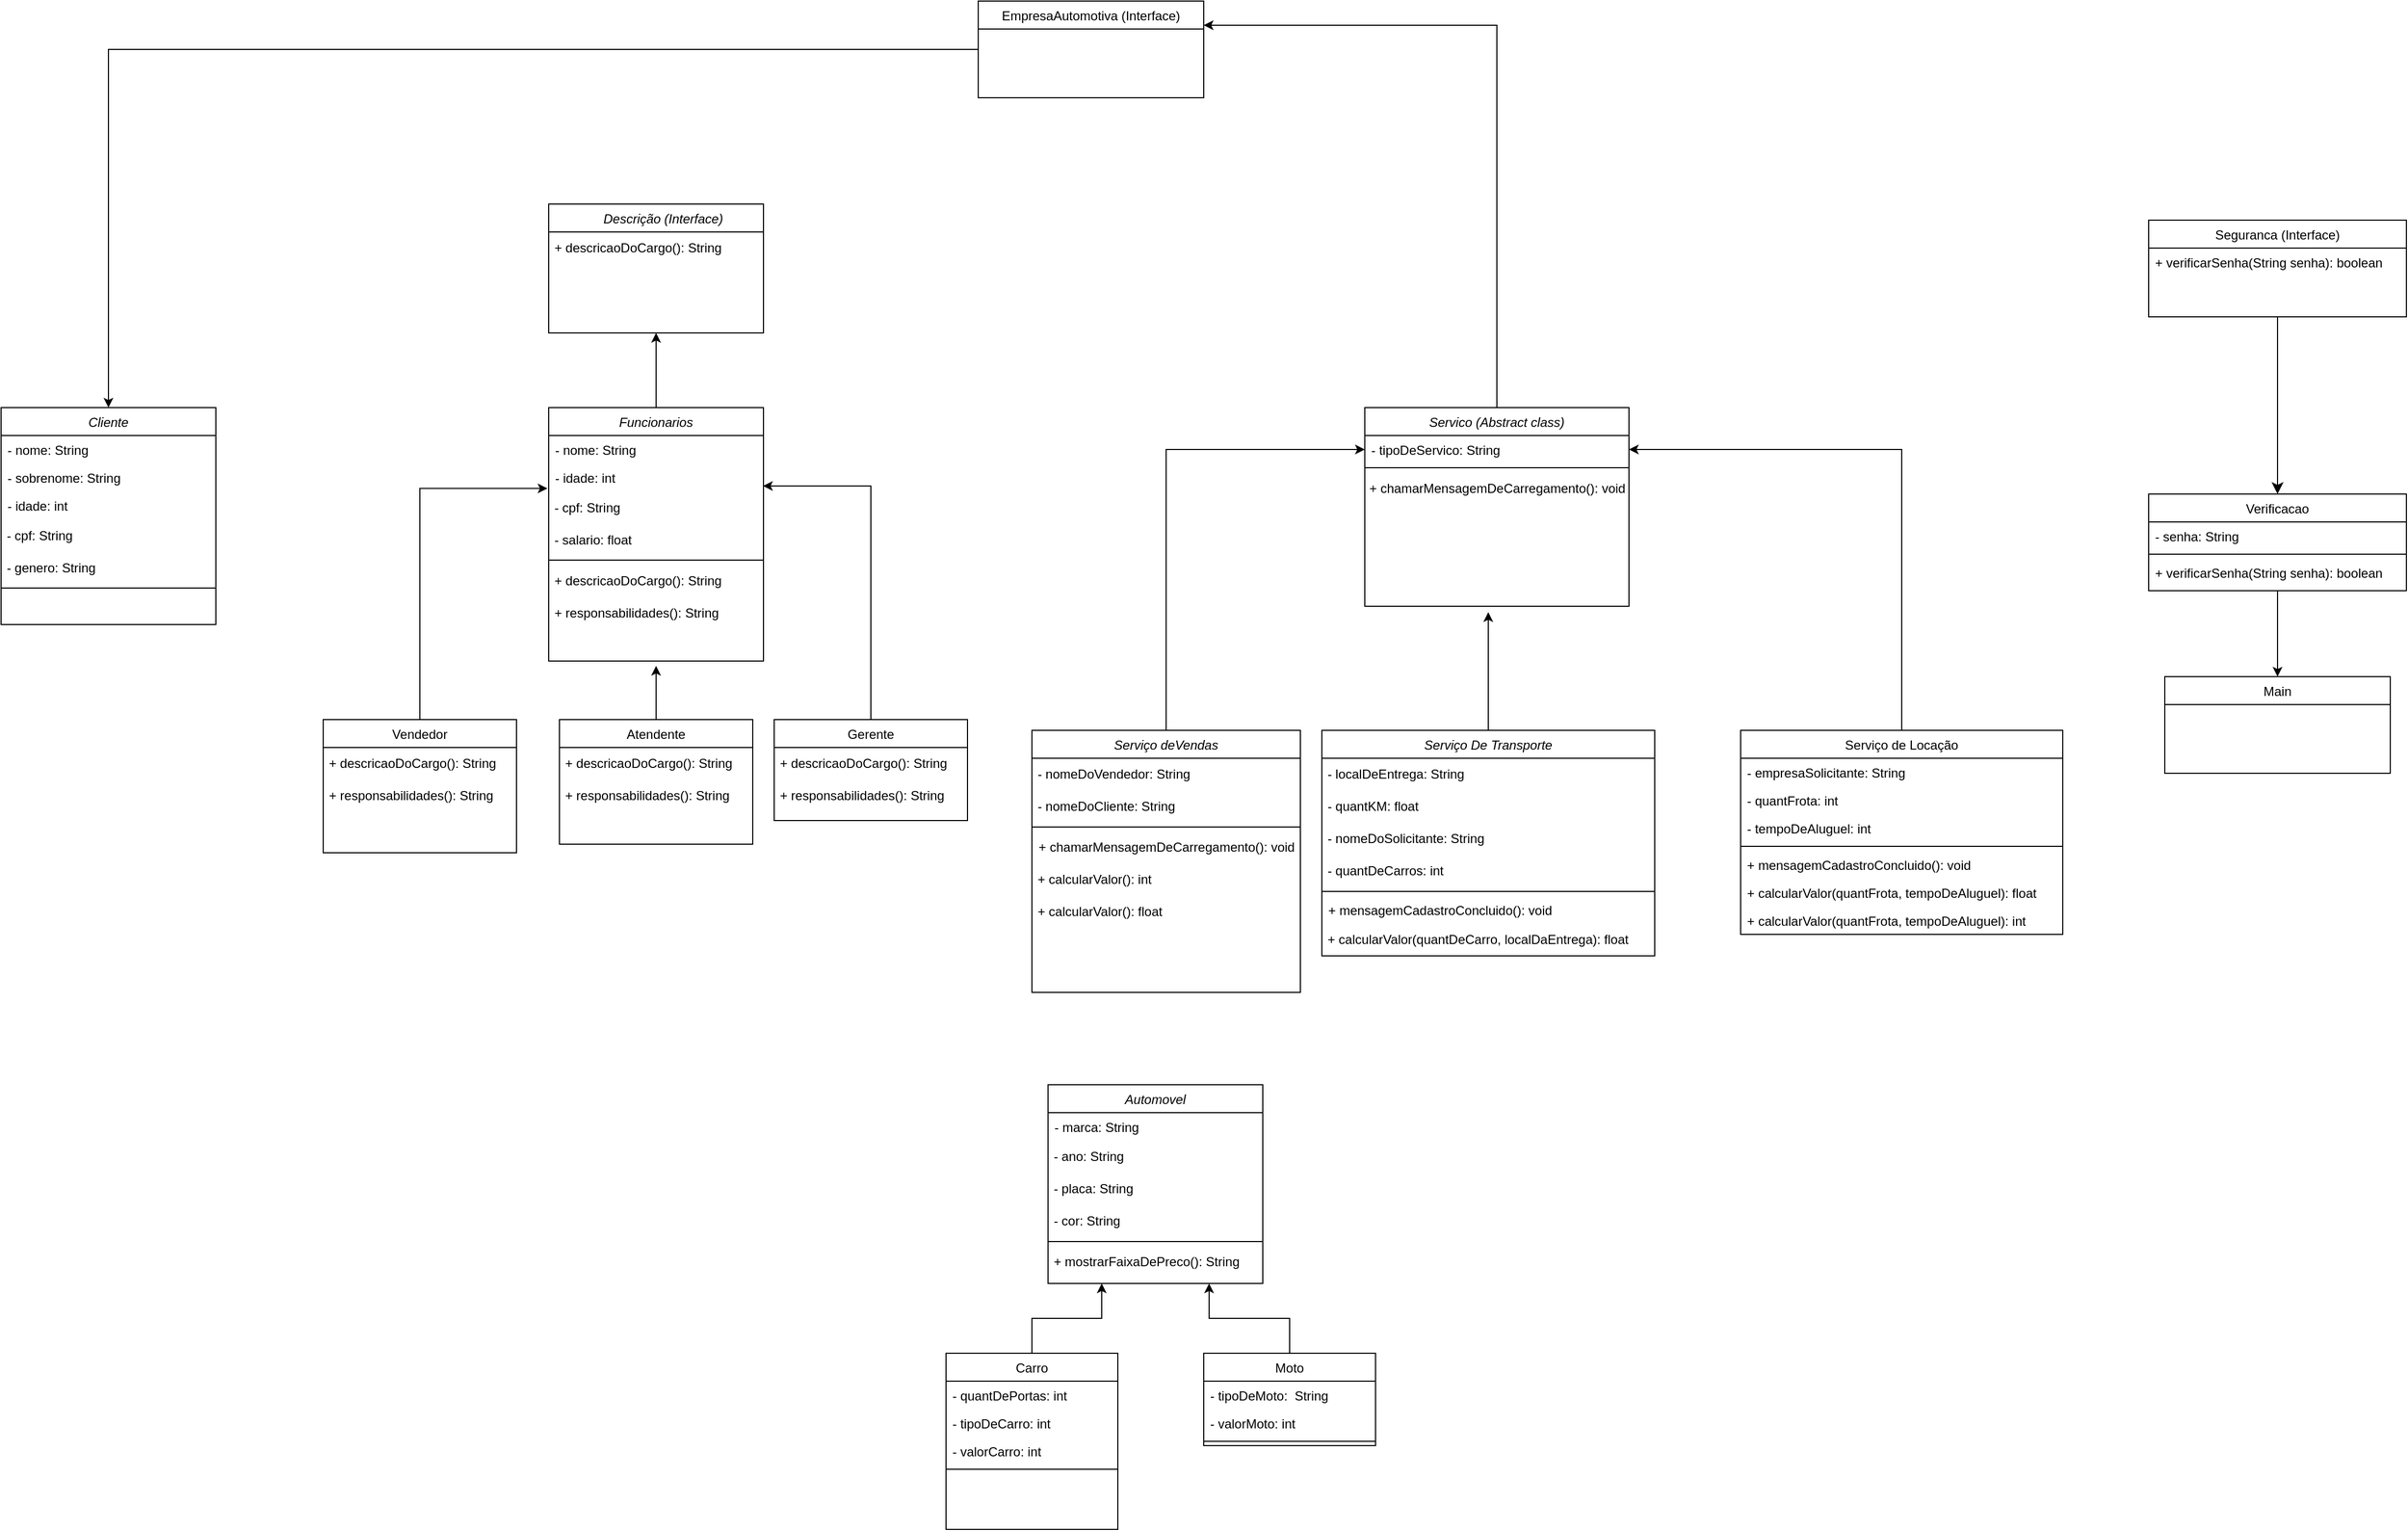 <mxfile version="24.4.13" type="device">
  <diagram id="C5RBs43oDa-KdzZeNtuy" name="Page-1">
    <mxGraphModel dx="2913" dy="1916" grid="1" gridSize="10" guides="1" tooltips="1" connect="1" arrows="1" fold="1" page="1" pageScale="1" pageWidth="827" pageHeight="1169" math="0" shadow="0">
      <root>
        <mxCell id="WIyWlLk6GJQsqaUBKTNV-0" />
        <mxCell id="WIyWlLk6GJQsqaUBKTNV-1" parent="WIyWlLk6GJQsqaUBKTNV-0" />
        <mxCell id="zkfFHV4jXpPFQw0GAbJ--0" value="Automovel" style="swimlane;fontStyle=2;align=center;verticalAlign=top;childLayout=stackLayout;horizontal=1;startSize=26;horizontalStack=0;resizeParent=1;resizeLast=0;collapsible=1;marginBottom=0;rounded=0;shadow=0;strokeWidth=1;" parent="WIyWlLk6GJQsqaUBKTNV-1" vertex="1">
          <mxGeometry x="-65" y="380" width="200" height="185" as="geometry">
            <mxRectangle x="230" y="140" width="160" height="26" as="alternateBounds" />
          </mxGeometry>
        </mxCell>
        <mxCell id="zkfFHV4jXpPFQw0GAbJ--5" value="- marca: String" style="text;align=left;verticalAlign=top;spacingLeft=4;spacingRight=4;overflow=hidden;rotatable=0;points=[[0,0.5],[1,0.5]];portConstraint=eastwest;" parent="zkfFHV4jXpPFQw0GAbJ--0" vertex="1">
          <mxGeometry y="26" width="200" height="26" as="geometry" />
        </mxCell>
        <mxCell id="eGGjw9JAoKdjV3K1DZqw-4" value="&amp;nbsp;- ano: String" style="text;html=1;align=left;verticalAlign=middle;resizable=0;points=[];autosize=1;strokeColor=none;fillColor=none;" parent="zkfFHV4jXpPFQw0GAbJ--0" vertex="1">
          <mxGeometry y="52" width="200" height="30" as="geometry" />
        </mxCell>
        <mxCell id="eGGjw9JAoKdjV3K1DZqw-12" value="&amp;nbsp;- placa: String" style="text;html=1;align=left;verticalAlign=middle;resizable=0;points=[];autosize=1;strokeColor=none;fillColor=none;" parent="zkfFHV4jXpPFQw0GAbJ--0" vertex="1">
          <mxGeometry y="82" width="200" height="30" as="geometry" />
        </mxCell>
        <mxCell id="eGGjw9JAoKdjV3K1DZqw-11" value="&amp;nbsp;- cor: String" style="text;html=1;align=left;verticalAlign=middle;resizable=0;points=[];autosize=1;strokeColor=none;fillColor=none;" parent="zkfFHV4jXpPFQw0GAbJ--0" vertex="1">
          <mxGeometry y="112" width="200" height="30" as="geometry" />
        </mxCell>
        <mxCell id="zkfFHV4jXpPFQw0GAbJ--4" value="" style="line;html=1;strokeWidth=1;align=left;verticalAlign=middle;spacingTop=-1;spacingLeft=3;spacingRight=3;rotatable=0;labelPosition=right;points=[];portConstraint=eastwest;" parent="zkfFHV4jXpPFQw0GAbJ--0" vertex="1">
          <mxGeometry y="142" width="200" height="8" as="geometry" />
        </mxCell>
        <mxCell id="17spCyVBRCg0dOd1fhbx-61" value="&amp;nbsp;+ mostrarFaixaDePreco(): String" style="text;html=1;align=left;verticalAlign=middle;resizable=0;points=[];autosize=1;strokeColor=none;fillColor=none;" parent="zkfFHV4jXpPFQw0GAbJ--0" vertex="1">
          <mxGeometry y="150" width="200" height="30" as="geometry" />
        </mxCell>
        <mxCell id="17spCyVBRCg0dOd1fhbx-55" style="edgeStyle=orthogonalEdgeStyle;rounded=0;orthogonalLoop=1;jettySize=auto;html=1;exitX=0.5;exitY=0;exitDx=0;exitDy=0;entryX=0.25;entryY=1;entryDx=0;entryDy=0;" parent="WIyWlLk6GJQsqaUBKTNV-1" source="zkfFHV4jXpPFQw0GAbJ--6" target="zkfFHV4jXpPFQw0GAbJ--0" edge="1">
          <mxGeometry relative="1" as="geometry" />
        </mxCell>
        <mxCell id="zkfFHV4jXpPFQw0GAbJ--6" value="Carro" style="swimlane;fontStyle=0;align=center;verticalAlign=top;childLayout=stackLayout;horizontal=1;startSize=26;horizontalStack=0;resizeParent=1;resizeLast=0;collapsible=1;marginBottom=0;rounded=0;shadow=0;strokeWidth=1;" parent="WIyWlLk6GJQsqaUBKTNV-1" vertex="1">
          <mxGeometry x="-160" y="630" width="160" height="164" as="geometry">
            <mxRectangle x="130" y="380" width="160" height="26" as="alternateBounds" />
          </mxGeometry>
        </mxCell>
        <mxCell id="zkfFHV4jXpPFQw0GAbJ--7" value="- quantDePortas: int" style="text;align=left;verticalAlign=top;spacingLeft=4;spacingRight=4;overflow=hidden;rotatable=0;points=[[0,0.5],[1,0.5]];portConstraint=eastwest;" parent="zkfFHV4jXpPFQw0GAbJ--6" vertex="1">
          <mxGeometry y="26" width="160" height="26" as="geometry" />
        </mxCell>
        <mxCell id="17spCyVBRCg0dOd1fhbx-62" value="- tipoDeCarro: int" style="text;align=left;verticalAlign=top;spacingLeft=4;spacingRight=4;overflow=hidden;rotatable=0;points=[[0,0.5],[1,0.5]];portConstraint=eastwest;" parent="zkfFHV4jXpPFQw0GAbJ--6" vertex="1">
          <mxGeometry y="52" width="160" height="26" as="geometry" />
        </mxCell>
        <mxCell id="kOxBzZxpTaRJaR31zB6u-0" value="- valorCarro: int" style="text;align=left;verticalAlign=top;spacingLeft=4;spacingRight=4;overflow=hidden;rotatable=0;points=[[0,0.5],[1,0.5]];portConstraint=eastwest;" vertex="1" parent="zkfFHV4jXpPFQw0GAbJ--6">
          <mxGeometry y="78" width="160" height="26" as="geometry" />
        </mxCell>
        <mxCell id="zkfFHV4jXpPFQw0GAbJ--9" value="" style="line;html=1;strokeWidth=1;align=left;verticalAlign=middle;spacingTop=-1;spacingLeft=3;spacingRight=3;rotatable=0;labelPosition=right;points=[];portConstraint=eastwest;" parent="zkfFHV4jXpPFQw0GAbJ--6" vertex="1">
          <mxGeometry y="104" width="160" height="8" as="geometry" />
        </mxCell>
        <mxCell id="17spCyVBRCg0dOd1fhbx-56" style="edgeStyle=orthogonalEdgeStyle;rounded=0;orthogonalLoop=1;jettySize=auto;html=1;exitX=0.5;exitY=0;exitDx=0;exitDy=0;entryX=0.75;entryY=1;entryDx=0;entryDy=0;" parent="WIyWlLk6GJQsqaUBKTNV-1" source="zkfFHV4jXpPFQw0GAbJ--13" target="zkfFHV4jXpPFQw0GAbJ--0" edge="1">
          <mxGeometry relative="1" as="geometry" />
        </mxCell>
        <mxCell id="zkfFHV4jXpPFQw0GAbJ--13" value="Moto" style="swimlane;fontStyle=0;align=center;verticalAlign=top;childLayout=stackLayout;horizontal=1;startSize=26;horizontalStack=0;resizeParent=1;resizeLast=0;collapsible=1;marginBottom=0;rounded=0;shadow=0;strokeWidth=1;" parent="WIyWlLk6GJQsqaUBKTNV-1" vertex="1">
          <mxGeometry x="80" y="630" width="160" height="86" as="geometry">
            <mxRectangle x="340" y="380" width="170" height="26" as="alternateBounds" />
          </mxGeometry>
        </mxCell>
        <mxCell id="17spCyVBRCg0dOd1fhbx-63" value="- tipoDeMoto:  String" style="text;align=left;verticalAlign=top;spacingLeft=4;spacingRight=4;overflow=hidden;rotatable=0;points=[[0,0.5],[1,0.5]];portConstraint=eastwest;" parent="zkfFHV4jXpPFQw0GAbJ--13" vertex="1">
          <mxGeometry y="26" width="160" height="26" as="geometry" />
        </mxCell>
        <mxCell id="kOxBzZxpTaRJaR31zB6u-1" value="- valorMoto: int" style="text;align=left;verticalAlign=top;spacingLeft=4;spacingRight=4;overflow=hidden;rotatable=0;points=[[0,0.5],[1,0.5]];portConstraint=eastwest;" vertex="1" parent="zkfFHV4jXpPFQw0GAbJ--13">
          <mxGeometry y="52" width="160" height="26" as="geometry" />
        </mxCell>
        <mxCell id="zkfFHV4jXpPFQw0GAbJ--15" value="" style="line;html=1;strokeWidth=1;align=left;verticalAlign=middle;spacingTop=-1;spacingLeft=3;spacingRight=3;rotatable=0;labelPosition=right;points=[];portConstraint=eastwest;" parent="zkfFHV4jXpPFQw0GAbJ--13" vertex="1">
          <mxGeometry y="78" width="160" height="8" as="geometry" />
        </mxCell>
        <mxCell id="17spCyVBRCg0dOd1fhbx-77" style="edgeStyle=orthogonalEdgeStyle;rounded=0;orthogonalLoop=1;jettySize=auto;html=1;exitX=0;exitY=0.5;exitDx=0;exitDy=0;fontFamily=Helvetica;fontSize=12;fontColor=default;autosize=1;resizable=0;" parent="WIyWlLk6GJQsqaUBKTNV-1" source="zkfFHV4jXpPFQw0GAbJ--17" target="17spCyVBRCg0dOd1fhbx-14" edge="1">
          <mxGeometry relative="1" as="geometry">
            <mxPoint x="-920" y="-584" as="targetPoint" />
          </mxGeometry>
        </mxCell>
        <mxCell id="zkfFHV4jXpPFQw0GAbJ--17" value="EmpresaAutomotiva (Interface)" style="swimlane;fontStyle=0;align=center;verticalAlign=top;childLayout=stackLayout;horizontal=1;startSize=26;horizontalStack=0;resizeParent=1;resizeLast=0;collapsible=1;marginBottom=0;rounded=0;shadow=0;strokeWidth=1;" parent="WIyWlLk6GJQsqaUBKTNV-1" vertex="1">
          <mxGeometry x="-130" y="-629" width="210" height="90" as="geometry">
            <mxRectangle x="550" y="140" width="160" height="26" as="alternateBounds" />
          </mxGeometry>
        </mxCell>
        <mxCell id="17spCyVBRCg0dOd1fhbx-44" style="edgeStyle=orthogonalEdgeStyle;rounded=0;orthogonalLoop=1;jettySize=auto;html=1;exitX=0.5;exitY=0;exitDx=0;exitDy=0;" parent="WIyWlLk6GJQsqaUBKTNV-1" source="eGGjw9JAoKdjV3K1DZqw-5" edge="1">
          <mxGeometry relative="1" as="geometry">
            <mxPoint x="345" y="-60" as="targetPoint" />
          </mxGeometry>
        </mxCell>
        <mxCell id="eGGjw9JAoKdjV3K1DZqw-5" value="Serviço De Transporte" style="swimlane;fontStyle=2;align=center;verticalAlign=top;childLayout=stackLayout;horizontal=1;startSize=26;horizontalStack=0;resizeParent=1;resizeLast=0;collapsible=1;marginBottom=0;rounded=0;shadow=0;strokeWidth=1;" parent="WIyWlLk6GJQsqaUBKTNV-1" vertex="1">
          <mxGeometry x="190" y="50" width="310" height="210" as="geometry">
            <mxRectangle x="230" y="140" width="160" height="26" as="alternateBounds" />
          </mxGeometry>
        </mxCell>
        <mxCell id="17spCyVBRCg0dOd1fhbx-37" value="&amp;nbsp;- localDeEntrega: String" style="text;html=1;align=left;verticalAlign=middle;resizable=0;points=[];autosize=1;strokeColor=none;fillColor=none;" parent="eGGjw9JAoKdjV3K1DZqw-5" vertex="1">
          <mxGeometry y="26" width="310" height="30" as="geometry" />
        </mxCell>
        <mxCell id="FuynPXKVazlV120A-7e0-8" value="&amp;nbsp;- quantKM: float" style="text;html=1;align=left;verticalAlign=middle;resizable=0;points=[];autosize=1;strokeColor=none;fillColor=none;" parent="eGGjw9JAoKdjV3K1DZqw-5" vertex="1">
          <mxGeometry y="56" width="310" height="30" as="geometry" />
        </mxCell>
        <mxCell id="17spCyVBRCg0dOd1fhbx-38" value="&amp;nbsp;- nomeDoSolicitante: String" style="text;html=1;align=left;verticalAlign=middle;resizable=0;points=[];autosize=1;strokeColor=none;fillColor=none;" parent="eGGjw9JAoKdjV3K1DZqw-5" vertex="1">
          <mxGeometry y="86" width="310" height="30" as="geometry" />
        </mxCell>
        <mxCell id="17spCyVBRCg0dOd1fhbx-43" value="&amp;nbsp;- quantDeCarros: int" style="text;html=1;align=left;verticalAlign=middle;resizable=0;points=[];autosize=1;strokeColor=none;fillColor=none;" parent="eGGjw9JAoKdjV3K1DZqw-5" vertex="1">
          <mxGeometry y="116" width="310" height="30" as="geometry" />
        </mxCell>
        <mxCell id="eGGjw9JAoKdjV3K1DZqw-6" value="" style="line;html=1;strokeWidth=1;align=left;verticalAlign=middle;spacingTop=-1;spacingLeft=3;spacingRight=3;rotatable=0;labelPosition=right;points=[];portConstraint=eastwest;" parent="eGGjw9JAoKdjV3K1DZqw-5" vertex="1">
          <mxGeometry y="146" width="310" height="8" as="geometry" />
        </mxCell>
        <mxCell id="eGGjw9JAoKdjV3K1DZqw-7" value="+ mensagemCadastroConcluido(): void" style="text;align=left;verticalAlign=top;spacingLeft=4;spacingRight=4;overflow=hidden;rotatable=0;points=[[0,0.5],[1,0.5]];portConstraint=eastwest;" parent="eGGjw9JAoKdjV3K1DZqw-5" vertex="1">
          <mxGeometry y="154" width="310" height="26" as="geometry" />
        </mxCell>
        <mxCell id="17spCyVBRCg0dOd1fhbx-50" value="&amp;nbsp;+ calcularValor(quantDeCarro, localDaEntrega): float" style="text;html=1;align=left;verticalAlign=middle;resizable=0;points=[];autosize=1;strokeColor=none;fillColor=none;" parent="eGGjw9JAoKdjV3K1DZqw-5" vertex="1">
          <mxGeometry y="180" width="310" height="30" as="geometry" />
        </mxCell>
        <mxCell id="17spCyVBRCg0dOd1fhbx-48" style="edgeStyle=orthogonalEdgeStyle;rounded=0;orthogonalLoop=1;jettySize=auto;html=1;exitX=0.5;exitY=0;exitDx=0;exitDy=0;entryX=1;entryY=0.25;entryDx=0;entryDy=0;" parent="WIyWlLk6GJQsqaUBKTNV-1" source="eGGjw9JAoKdjV3K1DZqw-16" target="zkfFHV4jXpPFQw0GAbJ--17" edge="1">
          <mxGeometry relative="1" as="geometry" />
        </mxCell>
        <mxCell id="eGGjw9JAoKdjV3K1DZqw-16" value="Servico (Abstract class)" style="swimlane;fontStyle=2;align=center;verticalAlign=top;childLayout=stackLayout;horizontal=1;startSize=26;horizontalStack=0;resizeParent=1;resizeLast=0;collapsible=1;marginBottom=0;rounded=0;shadow=0;strokeWidth=1;" parent="WIyWlLk6GJQsqaUBKTNV-1" vertex="1">
          <mxGeometry x="230" y="-250.5" width="246" height="185" as="geometry">
            <mxRectangle x="230" y="140" width="160" height="26" as="alternateBounds" />
          </mxGeometry>
        </mxCell>
        <mxCell id="eGGjw9JAoKdjV3K1DZqw-17" value="- tipoDeServico: String" style="text;align=left;verticalAlign=top;spacingLeft=4;spacingRight=4;overflow=hidden;rotatable=0;points=[[0,0.5],[1,0.5]];portConstraint=eastwest;" parent="eGGjw9JAoKdjV3K1DZqw-16" vertex="1">
          <mxGeometry y="26" width="246" height="26" as="geometry" />
        </mxCell>
        <mxCell id="eGGjw9JAoKdjV3K1DZqw-21" value="" style="line;html=1;strokeWidth=1;align=left;verticalAlign=middle;spacingTop=-1;spacingLeft=3;spacingRight=3;rotatable=0;labelPosition=right;points=[];portConstraint=eastwest;" parent="eGGjw9JAoKdjV3K1DZqw-16" vertex="1">
          <mxGeometry y="52" width="246" height="8" as="geometry" />
        </mxCell>
        <mxCell id="17spCyVBRCg0dOd1fhbx-4" value="+ chamarMensagemDeCarregamento(): void" style="text;html=1;align=center;verticalAlign=middle;resizable=0;points=[];autosize=1;strokeColor=none;fillColor=none;" parent="eGGjw9JAoKdjV3K1DZqw-16" vertex="1">
          <mxGeometry y="60" width="246" height="30" as="geometry" />
        </mxCell>
        <mxCell id="17spCyVBRCg0dOd1fhbx-47" style="edgeStyle=orthogonalEdgeStyle;rounded=0;orthogonalLoop=1;jettySize=auto;html=1;exitX=0.5;exitY=0;exitDx=0;exitDy=0;entryX=1;entryY=0.5;entryDx=0;entryDy=0;" parent="WIyWlLk6GJQsqaUBKTNV-1" source="eGGjw9JAoKdjV3K1DZqw-23" target="eGGjw9JAoKdjV3K1DZqw-17" edge="1">
          <mxGeometry relative="1" as="geometry" />
        </mxCell>
        <mxCell id="eGGjw9JAoKdjV3K1DZqw-23" value="Serviço de Locação" style="swimlane;fontStyle=0;align=center;verticalAlign=top;childLayout=stackLayout;horizontal=1;startSize=26;horizontalStack=0;resizeParent=1;resizeLast=0;collapsible=1;marginBottom=0;rounded=0;shadow=0;strokeWidth=1;" parent="WIyWlLk6GJQsqaUBKTNV-1" vertex="1">
          <mxGeometry x="580" y="50" width="300" height="190" as="geometry">
            <mxRectangle x="550" y="140" width="160" height="26" as="alternateBounds" />
          </mxGeometry>
        </mxCell>
        <mxCell id="eGGjw9JAoKdjV3K1DZqw-24" value="- empresaSolicitante: String" style="text;align=left;verticalAlign=top;spacingLeft=4;spacingRight=4;overflow=hidden;rotatable=0;points=[[0,0.5],[1,0.5]];portConstraint=eastwest;" parent="eGGjw9JAoKdjV3K1DZqw-23" vertex="1">
          <mxGeometry y="26" width="300" height="26" as="geometry" />
        </mxCell>
        <mxCell id="17spCyVBRCg0dOd1fhbx-39" value="- quantFrota: int" style="text;align=left;verticalAlign=top;spacingLeft=4;spacingRight=4;overflow=hidden;rotatable=0;points=[[0,0.5],[1,0.5]];portConstraint=eastwest;" parent="eGGjw9JAoKdjV3K1DZqw-23" vertex="1">
          <mxGeometry y="52" width="300" height="26" as="geometry" />
        </mxCell>
        <mxCell id="17spCyVBRCg0dOd1fhbx-40" value="- tempoDeAluguel: int" style="text;align=left;verticalAlign=top;spacingLeft=4;spacingRight=4;overflow=hidden;rotatable=0;points=[[0,0.5],[1,0.5]];portConstraint=eastwest;" parent="eGGjw9JAoKdjV3K1DZqw-23" vertex="1">
          <mxGeometry y="78" width="300" height="26" as="geometry" />
        </mxCell>
        <mxCell id="17spCyVBRCg0dOd1fhbx-42" value="" style="line;html=1;strokeWidth=1;align=left;verticalAlign=middle;spacingTop=-1;spacingLeft=3;spacingRight=3;rotatable=0;labelPosition=right;points=[];portConstraint=eastwest;" parent="eGGjw9JAoKdjV3K1DZqw-23" vertex="1">
          <mxGeometry y="104" width="300" height="8" as="geometry" />
        </mxCell>
        <mxCell id="17spCyVBRCg0dOd1fhbx-41" value="+ mensagemCadastroConcluido(): void" style="text;align=left;verticalAlign=top;spacingLeft=4;spacingRight=4;overflow=hidden;rotatable=0;points=[[0,0.5],[1,0.5]];portConstraint=eastwest;" parent="eGGjw9JAoKdjV3K1DZqw-23" vertex="1">
          <mxGeometry y="112" width="300" height="26" as="geometry" />
        </mxCell>
        <mxCell id="17spCyVBRCg0dOd1fhbx-51" value="+ calcularValor(quantFrota, tempoDeAluguel): float" style="text;align=left;verticalAlign=top;spacingLeft=4;spacingRight=4;overflow=hidden;rotatable=0;points=[[0,0.5],[1,0.5]];portConstraint=eastwest;" parent="eGGjw9JAoKdjV3K1DZqw-23" vertex="1">
          <mxGeometry y="138" width="300" height="26" as="geometry" />
        </mxCell>
        <mxCell id="FuynPXKVazlV120A-7e0-7" value="+ calcularValor(quantFrota, tempoDeAluguel): int" style="text;align=left;verticalAlign=top;spacingLeft=4;spacingRight=4;overflow=hidden;rotatable=0;points=[[0,0.5],[1,0.5]];portConstraint=eastwest;" parent="eGGjw9JAoKdjV3K1DZqw-23" vertex="1">
          <mxGeometry y="164" width="300" height="26" as="geometry" />
        </mxCell>
        <mxCell id="17spCyVBRCg0dOd1fhbx-64" style="edgeStyle=orthogonalEdgeStyle;rounded=0;orthogonalLoop=1;jettySize=auto;html=1;exitX=0.5;exitY=0;exitDx=0;exitDy=0;entryX=0.5;entryY=1;entryDx=0;entryDy=0;" parent="WIyWlLk6GJQsqaUBKTNV-1" source="17spCyVBRCg0dOd1fhbx-0" target="17spCyVBRCg0dOd1fhbx-29" edge="1">
          <mxGeometry relative="1" as="geometry" />
        </mxCell>
        <mxCell id="17spCyVBRCg0dOd1fhbx-0" value="Funcionarios" style="swimlane;fontStyle=2;align=center;verticalAlign=top;childLayout=stackLayout;horizontal=1;startSize=26;horizontalStack=0;resizeParent=1;resizeLast=0;collapsible=1;marginBottom=0;rounded=0;shadow=0;strokeWidth=1;" parent="WIyWlLk6GJQsqaUBKTNV-1" vertex="1">
          <mxGeometry x="-530" y="-250.5" width="200" height="236" as="geometry">
            <mxRectangle x="230" y="140" width="160" height="26" as="alternateBounds" />
          </mxGeometry>
        </mxCell>
        <mxCell id="17spCyVBRCg0dOd1fhbx-2" value="- nome: String" style="text;align=left;verticalAlign=top;spacingLeft=4;spacingRight=4;overflow=hidden;rotatable=0;points=[[0,0.5],[1,0.5]];portConstraint=eastwest;" parent="17spCyVBRCg0dOd1fhbx-0" vertex="1">
          <mxGeometry y="26" width="200" height="26" as="geometry" />
        </mxCell>
        <mxCell id="17spCyVBRCg0dOd1fhbx-66" value="- idade: int" style="text;align=left;verticalAlign=top;spacingLeft=4;spacingRight=4;overflow=hidden;rotatable=0;points=[[0,0.5],[1,0.5]];portConstraint=eastwest;" parent="17spCyVBRCg0dOd1fhbx-0" vertex="1">
          <mxGeometry y="52" width="200" height="26" as="geometry" />
        </mxCell>
        <mxCell id="17spCyVBRCg0dOd1fhbx-3" value="&amp;nbsp;- cpf: String" style="text;html=1;align=left;verticalAlign=middle;resizable=0;points=[];autosize=1;strokeColor=none;fillColor=none;" parent="17spCyVBRCg0dOd1fhbx-0" vertex="1">
          <mxGeometry y="78" width="200" height="30" as="geometry" />
        </mxCell>
        <mxCell id="17spCyVBRCg0dOd1fhbx-25" value="&amp;nbsp;- salario: float" style="text;html=1;align=left;verticalAlign=middle;resizable=0;points=[];autosize=1;strokeColor=none;fillColor=none;" parent="17spCyVBRCg0dOd1fhbx-0" vertex="1">
          <mxGeometry y="108" width="200" height="30" as="geometry" />
        </mxCell>
        <mxCell id="17spCyVBRCg0dOd1fhbx-26" value="" style="line;html=1;strokeWidth=1;align=left;verticalAlign=middle;spacingTop=-1;spacingLeft=3;spacingRight=3;rotatable=0;labelPosition=right;points=[];portConstraint=eastwest;" parent="17spCyVBRCg0dOd1fhbx-0" vertex="1">
          <mxGeometry y="138" width="200" height="8" as="geometry" />
        </mxCell>
        <mxCell id="17spCyVBRCg0dOd1fhbx-65" value="&amp;nbsp;+ descricaoDoCargo(): String" style="text;html=1;align=left;verticalAlign=middle;resizable=0;points=[];autosize=1;strokeColor=none;fillColor=none;" parent="17spCyVBRCg0dOd1fhbx-0" vertex="1">
          <mxGeometry y="146" width="200" height="30" as="geometry" />
        </mxCell>
        <mxCell id="17spCyVBRCg0dOd1fhbx-73" value="&amp;nbsp;+ responsabilidades(): String" style="text;html=1;align=left;verticalAlign=middle;resizable=0;points=[];autosize=1;strokeColor=none;fillColor=none;" parent="17spCyVBRCg0dOd1fhbx-0" vertex="1">
          <mxGeometry y="176" width="200" height="30" as="geometry" />
        </mxCell>
        <mxCell id="17spCyVBRCg0dOd1fhbx-46" style="edgeStyle=orthogonalEdgeStyle;rounded=0;orthogonalLoop=1;jettySize=auto;html=1;entryX=0;entryY=0.5;entryDx=0;entryDy=0;" parent="WIyWlLk6GJQsqaUBKTNV-1" source="17spCyVBRCg0dOd1fhbx-6" target="eGGjw9JAoKdjV3K1DZqw-17" edge="1">
          <mxGeometry relative="1" as="geometry">
            <mxPoint x="20" y="-130" as="targetPoint" />
          </mxGeometry>
        </mxCell>
        <mxCell id="17spCyVBRCg0dOd1fhbx-6" value="Serviço deVendas" style="swimlane;fontStyle=2;align=center;verticalAlign=top;childLayout=stackLayout;horizontal=1;startSize=26;horizontalStack=0;resizeParent=1;resizeLast=0;collapsible=1;marginBottom=0;rounded=0;shadow=0;strokeWidth=1;" parent="WIyWlLk6GJQsqaUBKTNV-1" vertex="1">
          <mxGeometry x="-80" y="50" width="250" height="244" as="geometry">
            <mxRectangle x="230" y="140" width="160" height="26" as="alternateBounds" />
          </mxGeometry>
        </mxCell>
        <mxCell id="17spCyVBRCg0dOd1fhbx-52" value="&amp;nbsp;- nomeDoVendedor: String" style="text;html=1;align=left;verticalAlign=middle;resizable=0;points=[];autosize=1;strokeColor=none;fillColor=none;" parent="17spCyVBRCg0dOd1fhbx-6" vertex="1">
          <mxGeometry y="26" width="250" height="30" as="geometry" />
        </mxCell>
        <mxCell id="17spCyVBRCg0dOd1fhbx-53" value="&amp;nbsp;- nomeDoCliente: String" style="text;html=1;align=left;verticalAlign=middle;resizable=0;points=[];autosize=1;strokeColor=none;fillColor=none;" parent="17spCyVBRCg0dOd1fhbx-6" vertex="1">
          <mxGeometry y="56" width="250" height="30" as="geometry" />
        </mxCell>
        <mxCell id="17spCyVBRCg0dOd1fhbx-7" value="" style="line;html=1;strokeWidth=1;align=left;verticalAlign=middle;spacingTop=-1;spacingLeft=3;spacingRight=3;rotatable=0;labelPosition=right;points=[];portConstraint=eastwest;" parent="17spCyVBRCg0dOd1fhbx-6" vertex="1">
          <mxGeometry y="86" width="250" height="8" as="geometry" />
        </mxCell>
        <mxCell id="FuynPXKVazlV120A-7e0-9" value="+ chamarMensagemDeCarregamento(): void" style="text;html=1;align=center;verticalAlign=middle;resizable=0;points=[];autosize=1;strokeColor=none;fillColor=none;" parent="17spCyVBRCg0dOd1fhbx-6" vertex="1">
          <mxGeometry y="94" width="250" height="30" as="geometry" />
        </mxCell>
        <mxCell id="17spCyVBRCg0dOd1fhbx-83" value="&amp;nbsp;+ calcularValor(): int" style="text;html=1;align=left;verticalAlign=middle;resizable=0;points=[];autosize=1;strokeColor=none;fillColor=none;" parent="17spCyVBRCg0dOd1fhbx-6" vertex="1">
          <mxGeometry y="124" width="250" height="30" as="geometry" />
        </mxCell>
        <mxCell id="FuynPXKVazlV120A-7e0-6" value="&amp;nbsp;+ calcularValor(): float" style="text;html=1;align=left;verticalAlign=middle;resizable=0;points=[];autosize=1;strokeColor=none;fillColor=none;" parent="17spCyVBRCg0dOd1fhbx-6" vertex="1">
          <mxGeometry y="154" width="250" height="30" as="geometry" />
        </mxCell>
        <mxCell id="17spCyVBRCg0dOd1fhbx-11" value="Vendedor" style="swimlane;fontStyle=0;align=center;verticalAlign=top;childLayout=stackLayout;horizontal=1;startSize=26;horizontalStack=0;resizeParent=1;resizeLast=0;collapsible=1;marginBottom=0;rounded=0;shadow=0;strokeWidth=1;" parent="WIyWlLk6GJQsqaUBKTNV-1" vertex="1">
          <mxGeometry x="-740" y="40" width="180" height="124" as="geometry">
            <mxRectangle x="340" y="380" width="170" height="26" as="alternateBounds" />
          </mxGeometry>
        </mxCell>
        <mxCell id="17spCyVBRCg0dOd1fhbx-70" value="&amp;nbsp;+ descricaoDoCargo(): String" style="text;html=1;align=left;verticalAlign=middle;resizable=0;points=[];autosize=1;strokeColor=none;fillColor=none;" parent="17spCyVBRCg0dOd1fhbx-11" vertex="1">
          <mxGeometry y="26" width="180" height="30" as="geometry" />
        </mxCell>
        <mxCell id="17spCyVBRCg0dOd1fhbx-74" value="&amp;nbsp;+ responsabilidades(): String" style="text;html=1;align=left;verticalAlign=middle;resizable=0;points=[];autosize=1;strokeColor=none;fillColor=none;" parent="17spCyVBRCg0dOd1fhbx-11" vertex="1">
          <mxGeometry y="56" width="180" height="30" as="geometry" />
        </mxCell>
        <mxCell id="17spCyVBRCg0dOd1fhbx-14" value="Cliente" style="swimlane;fontStyle=2;align=center;verticalAlign=top;childLayout=stackLayout;horizontal=1;startSize=26;horizontalStack=0;resizeParent=1;resizeLast=0;collapsible=1;marginBottom=0;rounded=0;shadow=0;strokeWidth=1;" parent="WIyWlLk6GJQsqaUBKTNV-1" vertex="1">
          <mxGeometry x="-1040" y="-250.5" width="200" height="202" as="geometry">
            <mxRectangle x="230" y="140" width="160" height="26" as="alternateBounds" />
          </mxGeometry>
        </mxCell>
        <mxCell id="17spCyVBRCg0dOd1fhbx-78" value="- nome: String" style="text;align=left;verticalAlign=top;spacingLeft=4;spacingRight=4;overflow=hidden;rotatable=0;points=[[0,0.5],[1,0.5]];portConstraint=eastwest;" parent="17spCyVBRCg0dOd1fhbx-14" vertex="1">
          <mxGeometry y="26" width="200" height="26" as="geometry" />
        </mxCell>
        <mxCell id="17spCyVBRCg0dOd1fhbx-82" value="- sobrenome: String" style="text;align=left;verticalAlign=top;spacingLeft=4;spacingRight=4;overflow=hidden;rotatable=0;points=[[0,0.5],[1,0.5]];portConstraint=eastwest;" parent="17spCyVBRCg0dOd1fhbx-14" vertex="1">
          <mxGeometry y="52" width="200" height="26" as="geometry" />
        </mxCell>
        <mxCell id="17spCyVBRCg0dOd1fhbx-79" value="- idade: int" style="text;align=left;verticalAlign=top;spacingLeft=4;spacingRight=4;overflow=hidden;rotatable=0;points=[[0,0.5],[1,0.5]];portConstraint=eastwest;" parent="17spCyVBRCg0dOd1fhbx-14" vertex="1">
          <mxGeometry y="78" width="200" height="26" as="geometry" />
        </mxCell>
        <mxCell id="17spCyVBRCg0dOd1fhbx-80" value="&amp;nbsp;- cpf: String" style="text;html=1;align=left;verticalAlign=middle;resizable=0;points=[];autosize=1;strokeColor=none;fillColor=none;" parent="17spCyVBRCg0dOd1fhbx-14" vertex="1">
          <mxGeometry y="104" width="200" height="30" as="geometry" />
        </mxCell>
        <mxCell id="17spCyVBRCg0dOd1fhbx-81" value="&amp;nbsp;- genero: String" style="text;html=1;align=left;verticalAlign=middle;resizable=0;points=[];autosize=1;strokeColor=none;fillColor=none;" parent="17spCyVBRCg0dOd1fhbx-14" vertex="1">
          <mxGeometry y="134" width="200" height="30" as="geometry" />
        </mxCell>
        <mxCell id="17spCyVBRCg0dOd1fhbx-15" value="" style="line;html=1;strokeWidth=1;align=left;verticalAlign=middle;spacingTop=-1;spacingLeft=3;spacingRight=3;rotatable=0;labelPosition=right;points=[];portConstraint=eastwest;" parent="17spCyVBRCg0dOd1fhbx-14" vertex="1">
          <mxGeometry y="164" width="200" height="8" as="geometry" />
        </mxCell>
        <mxCell id="17spCyVBRCg0dOd1fhbx-67" style="edgeStyle=orthogonalEdgeStyle;rounded=0;orthogonalLoop=1;jettySize=auto;html=1;exitX=0.5;exitY=0;exitDx=0;exitDy=0;" parent="WIyWlLk6GJQsqaUBKTNV-1" source="17spCyVBRCg0dOd1fhbx-18" edge="1">
          <mxGeometry relative="1" as="geometry">
            <mxPoint x="-430" y="-10" as="targetPoint" />
          </mxGeometry>
        </mxCell>
        <mxCell id="17spCyVBRCg0dOd1fhbx-18" value="Atendente" style="swimlane;fontStyle=0;align=center;verticalAlign=top;childLayout=stackLayout;horizontal=1;startSize=26;horizontalStack=0;resizeParent=1;resizeLast=0;collapsible=1;marginBottom=0;rounded=0;shadow=0;strokeWidth=1;" parent="WIyWlLk6GJQsqaUBKTNV-1" vertex="1">
          <mxGeometry x="-520" y="40" width="180" height="116" as="geometry">
            <mxRectangle x="340" y="380" width="170" height="26" as="alternateBounds" />
          </mxGeometry>
        </mxCell>
        <mxCell id="17spCyVBRCg0dOd1fhbx-71" value="&amp;nbsp;+ descricaoDoCargo(): String" style="text;html=1;align=left;verticalAlign=middle;resizable=0;points=[];autosize=1;strokeColor=none;fillColor=none;" parent="17spCyVBRCg0dOd1fhbx-18" vertex="1">
          <mxGeometry y="26" width="180" height="30" as="geometry" />
        </mxCell>
        <mxCell id="17spCyVBRCg0dOd1fhbx-75" value="&amp;nbsp;+ responsabilidades(): String" style="text;html=1;align=left;verticalAlign=middle;resizable=0;points=[];autosize=1;strokeColor=none;fillColor=none;" parent="17spCyVBRCg0dOd1fhbx-18" vertex="1">
          <mxGeometry y="56" width="180" height="30" as="geometry" />
        </mxCell>
        <mxCell id="17spCyVBRCg0dOd1fhbx-21" value="Gerente" style="swimlane;fontStyle=0;align=center;verticalAlign=top;childLayout=stackLayout;horizontal=1;startSize=26;horizontalStack=0;resizeParent=1;resizeLast=0;collapsible=1;marginBottom=0;rounded=0;shadow=0;strokeWidth=1;" parent="WIyWlLk6GJQsqaUBKTNV-1" vertex="1">
          <mxGeometry x="-320" y="40" width="180" height="94" as="geometry">
            <mxRectangle x="340" y="380" width="170" height="26" as="alternateBounds" />
          </mxGeometry>
        </mxCell>
        <mxCell id="17spCyVBRCg0dOd1fhbx-72" value="&amp;nbsp;+ descricaoDoCargo(): String" style="text;html=1;align=left;verticalAlign=middle;resizable=0;points=[];autosize=1;strokeColor=none;fillColor=none;" parent="17spCyVBRCg0dOd1fhbx-21" vertex="1">
          <mxGeometry y="26" width="180" height="30" as="geometry" />
        </mxCell>
        <mxCell id="17spCyVBRCg0dOd1fhbx-76" value="&amp;nbsp;+ responsabilidades(): String" style="text;html=1;align=left;verticalAlign=middle;resizable=0;points=[];autosize=1;strokeColor=none;fillColor=none;" parent="17spCyVBRCg0dOd1fhbx-21" vertex="1">
          <mxGeometry y="56" width="180" height="30" as="geometry" />
        </mxCell>
        <mxCell id="17spCyVBRCg0dOd1fhbx-29" value="    Descrição (Interface)" style="swimlane;fontStyle=2;align=center;verticalAlign=top;childLayout=stackLayout;horizontal=1;startSize=26;horizontalStack=0;resizeParent=1;resizeLast=0;collapsible=1;marginBottom=0;rounded=0;shadow=0;strokeWidth=1;" parent="WIyWlLk6GJQsqaUBKTNV-1" vertex="1">
          <mxGeometry x="-530" y="-440" width="200" height="120" as="geometry">
            <mxRectangle x="230" y="140" width="160" height="26" as="alternateBounds" />
          </mxGeometry>
        </mxCell>
        <mxCell id="17spCyVBRCg0dOd1fhbx-35" value="&amp;nbsp;+ descricaoDoCargo(): String" style="text;html=1;align=left;verticalAlign=middle;resizable=0;points=[];autosize=1;strokeColor=none;fillColor=none;" parent="17spCyVBRCg0dOd1fhbx-29" vertex="1">
          <mxGeometry y="26" width="200" height="30" as="geometry" />
        </mxCell>
        <mxCell id="17spCyVBRCg0dOd1fhbx-68" style="edgeStyle=orthogonalEdgeStyle;rounded=0;orthogonalLoop=1;jettySize=auto;html=1;exitX=0.5;exitY=0;exitDx=0;exitDy=0;entryX=0.998;entryY=-0.167;entryDx=0;entryDy=0;entryPerimeter=0;" parent="WIyWlLk6GJQsqaUBKTNV-1" source="17spCyVBRCg0dOd1fhbx-21" target="17spCyVBRCg0dOd1fhbx-3" edge="1">
          <mxGeometry relative="1" as="geometry" />
        </mxCell>
        <mxCell id="17spCyVBRCg0dOd1fhbx-69" style="edgeStyle=orthogonalEdgeStyle;rounded=0;orthogonalLoop=1;jettySize=auto;html=1;entryX=-0.006;entryY=0.895;entryDx=0;entryDy=0;entryPerimeter=0;" parent="WIyWlLk6GJQsqaUBKTNV-1" source="17spCyVBRCg0dOd1fhbx-11" target="17spCyVBRCg0dOd1fhbx-66" edge="1">
          <mxGeometry relative="1" as="geometry" />
        </mxCell>
        <mxCell id="E4MjyXfrYVPyWJu1FXtx-2" style="edgeStyle=none;curved=1;rounded=0;orthogonalLoop=1;jettySize=auto;html=1;exitX=0.5;exitY=1;exitDx=0;exitDy=0;fontSize=12;startSize=8;endSize=8;entryX=0.5;entryY=0;entryDx=0;entryDy=0;" parent="WIyWlLk6GJQsqaUBKTNV-1" source="E4MjyXfrYVPyWJu1FXtx-0" target="E4MjyXfrYVPyWJu1FXtx-1" edge="1">
          <mxGeometry relative="1" as="geometry">
            <mxPoint x="790" y="-140" as="targetPoint" />
            <Array as="points" />
          </mxGeometry>
        </mxCell>
        <mxCell id="E4MjyXfrYVPyWJu1FXtx-0" value="Seguranca (Interface)" style="swimlane;fontStyle=0;align=center;verticalAlign=top;childLayout=stackLayout;horizontal=1;startSize=26;horizontalStack=0;resizeParent=1;resizeLast=0;collapsible=1;marginBottom=0;rounded=0;shadow=0;strokeWidth=1;" parent="WIyWlLk6GJQsqaUBKTNV-1" vertex="1">
          <mxGeometry x="960" y="-425" width="240" height="90" as="geometry">
            <mxRectangle x="550" y="140" width="160" height="26" as="alternateBounds" />
          </mxGeometry>
        </mxCell>
        <mxCell id="FuynPXKVazlV120A-7e0-2" value="+ verificarSenha(String senha): boolean" style="text;align=left;verticalAlign=top;spacingLeft=4;spacingRight=4;overflow=hidden;rotatable=0;points=[[0,0.5],[1,0.5]];portConstraint=eastwest;" parent="E4MjyXfrYVPyWJu1FXtx-0" vertex="1">
          <mxGeometry y="26" width="240" height="26" as="geometry" />
        </mxCell>
        <mxCell id="FuynPXKVazlV120A-7e0-1" style="edgeStyle=orthogonalEdgeStyle;rounded=0;orthogonalLoop=1;jettySize=auto;html=1;exitX=0.5;exitY=1;exitDx=0;exitDy=0;" parent="WIyWlLk6GJQsqaUBKTNV-1" source="E4MjyXfrYVPyWJu1FXtx-1" target="FuynPXKVazlV120A-7e0-0" edge="1">
          <mxGeometry relative="1" as="geometry" />
        </mxCell>
        <mxCell id="E4MjyXfrYVPyWJu1FXtx-1" value="Verificacao" style="swimlane;fontStyle=0;align=center;verticalAlign=top;childLayout=stackLayout;horizontal=1;startSize=26;horizontalStack=0;resizeParent=1;resizeLast=0;collapsible=1;marginBottom=0;rounded=0;shadow=0;strokeWidth=1;" parent="WIyWlLk6GJQsqaUBKTNV-1" vertex="1">
          <mxGeometry x="960" y="-170" width="240" height="90" as="geometry">
            <mxRectangle x="550" y="140" width="160" height="26" as="alternateBounds" />
          </mxGeometry>
        </mxCell>
        <mxCell id="FuynPXKVazlV120A-7e0-3" value="- senha: String" style="text;align=left;verticalAlign=top;spacingLeft=4;spacingRight=4;overflow=hidden;rotatable=0;points=[[0,0.5],[1,0.5]];portConstraint=eastwest;" parent="E4MjyXfrYVPyWJu1FXtx-1" vertex="1">
          <mxGeometry y="26" width="240" height="26" as="geometry" />
        </mxCell>
        <mxCell id="FuynPXKVazlV120A-7e0-5" value="" style="line;html=1;strokeWidth=1;align=left;verticalAlign=middle;spacingTop=-1;spacingLeft=3;spacingRight=3;rotatable=0;labelPosition=right;points=[];portConstraint=eastwest;" parent="E4MjyXfrYVPyWJu1FXtx-1" vertex="1">
          <mxGeometry y="52" width="240" height="8" as="geometry" />
        </mxCell>
        <mxCell id="FuynPXKVazlV120A-7e0-4" value="+ verificarSenha(String senha): boolean" style="text;align=left;verticalAlign=top;spacingLeft=4;spacingRight=4;overflow=hidden;rotatable=0;points=[[0,0.5],[1,0.5]];portConstraint=eastwest;" parent="E4MjyXfrYVPyWJu1FXtx-1" vertex="1">
          <mxGeometry y="60" width="240" height="26" as="geometry" />
        </mxCell>
        <mxCell id="FuynPXKVazlV120A-7e0-0" value="Main" style="swimlane;fontStyle=0;align=center;verticalAlign=top;childLayout=stackLayout;horizontal=1;startSize=26;horizontalStack=0;resizeParent=1;resizeLast=0;collapsible=1;marginBottom=0;rounded=0;shadow=0;strokeWidth=1;" parent="WIyWlLk6GJQsqaUBKTNV-1" vertex="1">
          <mxGeometry x="975" width="210" height="90" as="geometry">
            <mxRectangle x="550" y="140" width="160" height="26" as="alternateBounds" />
          </mxGeometry>
        </mxCell>
      </root>
    </mxGraphModel>
  </diagram>
</mxfile>
